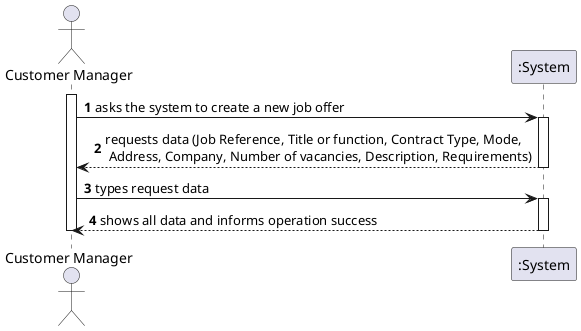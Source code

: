 @startuml US1002_SSD

autonumber

actor Manager as "Customer Manager"

activate Manager

Manager -> ":System" : asks the system to create a new job offer
activate ":System"

":System" --> Manager : requests data (Job Reference, Title or function, Contract Type, Mode, \n Address, Company, Number of vacancies, Description, Requirements)
deactivate ":System"

Manager -> ":System" : types request data
activate ":System"



":System" --> Manager : shows all data and informs operation success
deactivate ":System"

deactivate Manager

@enduml
